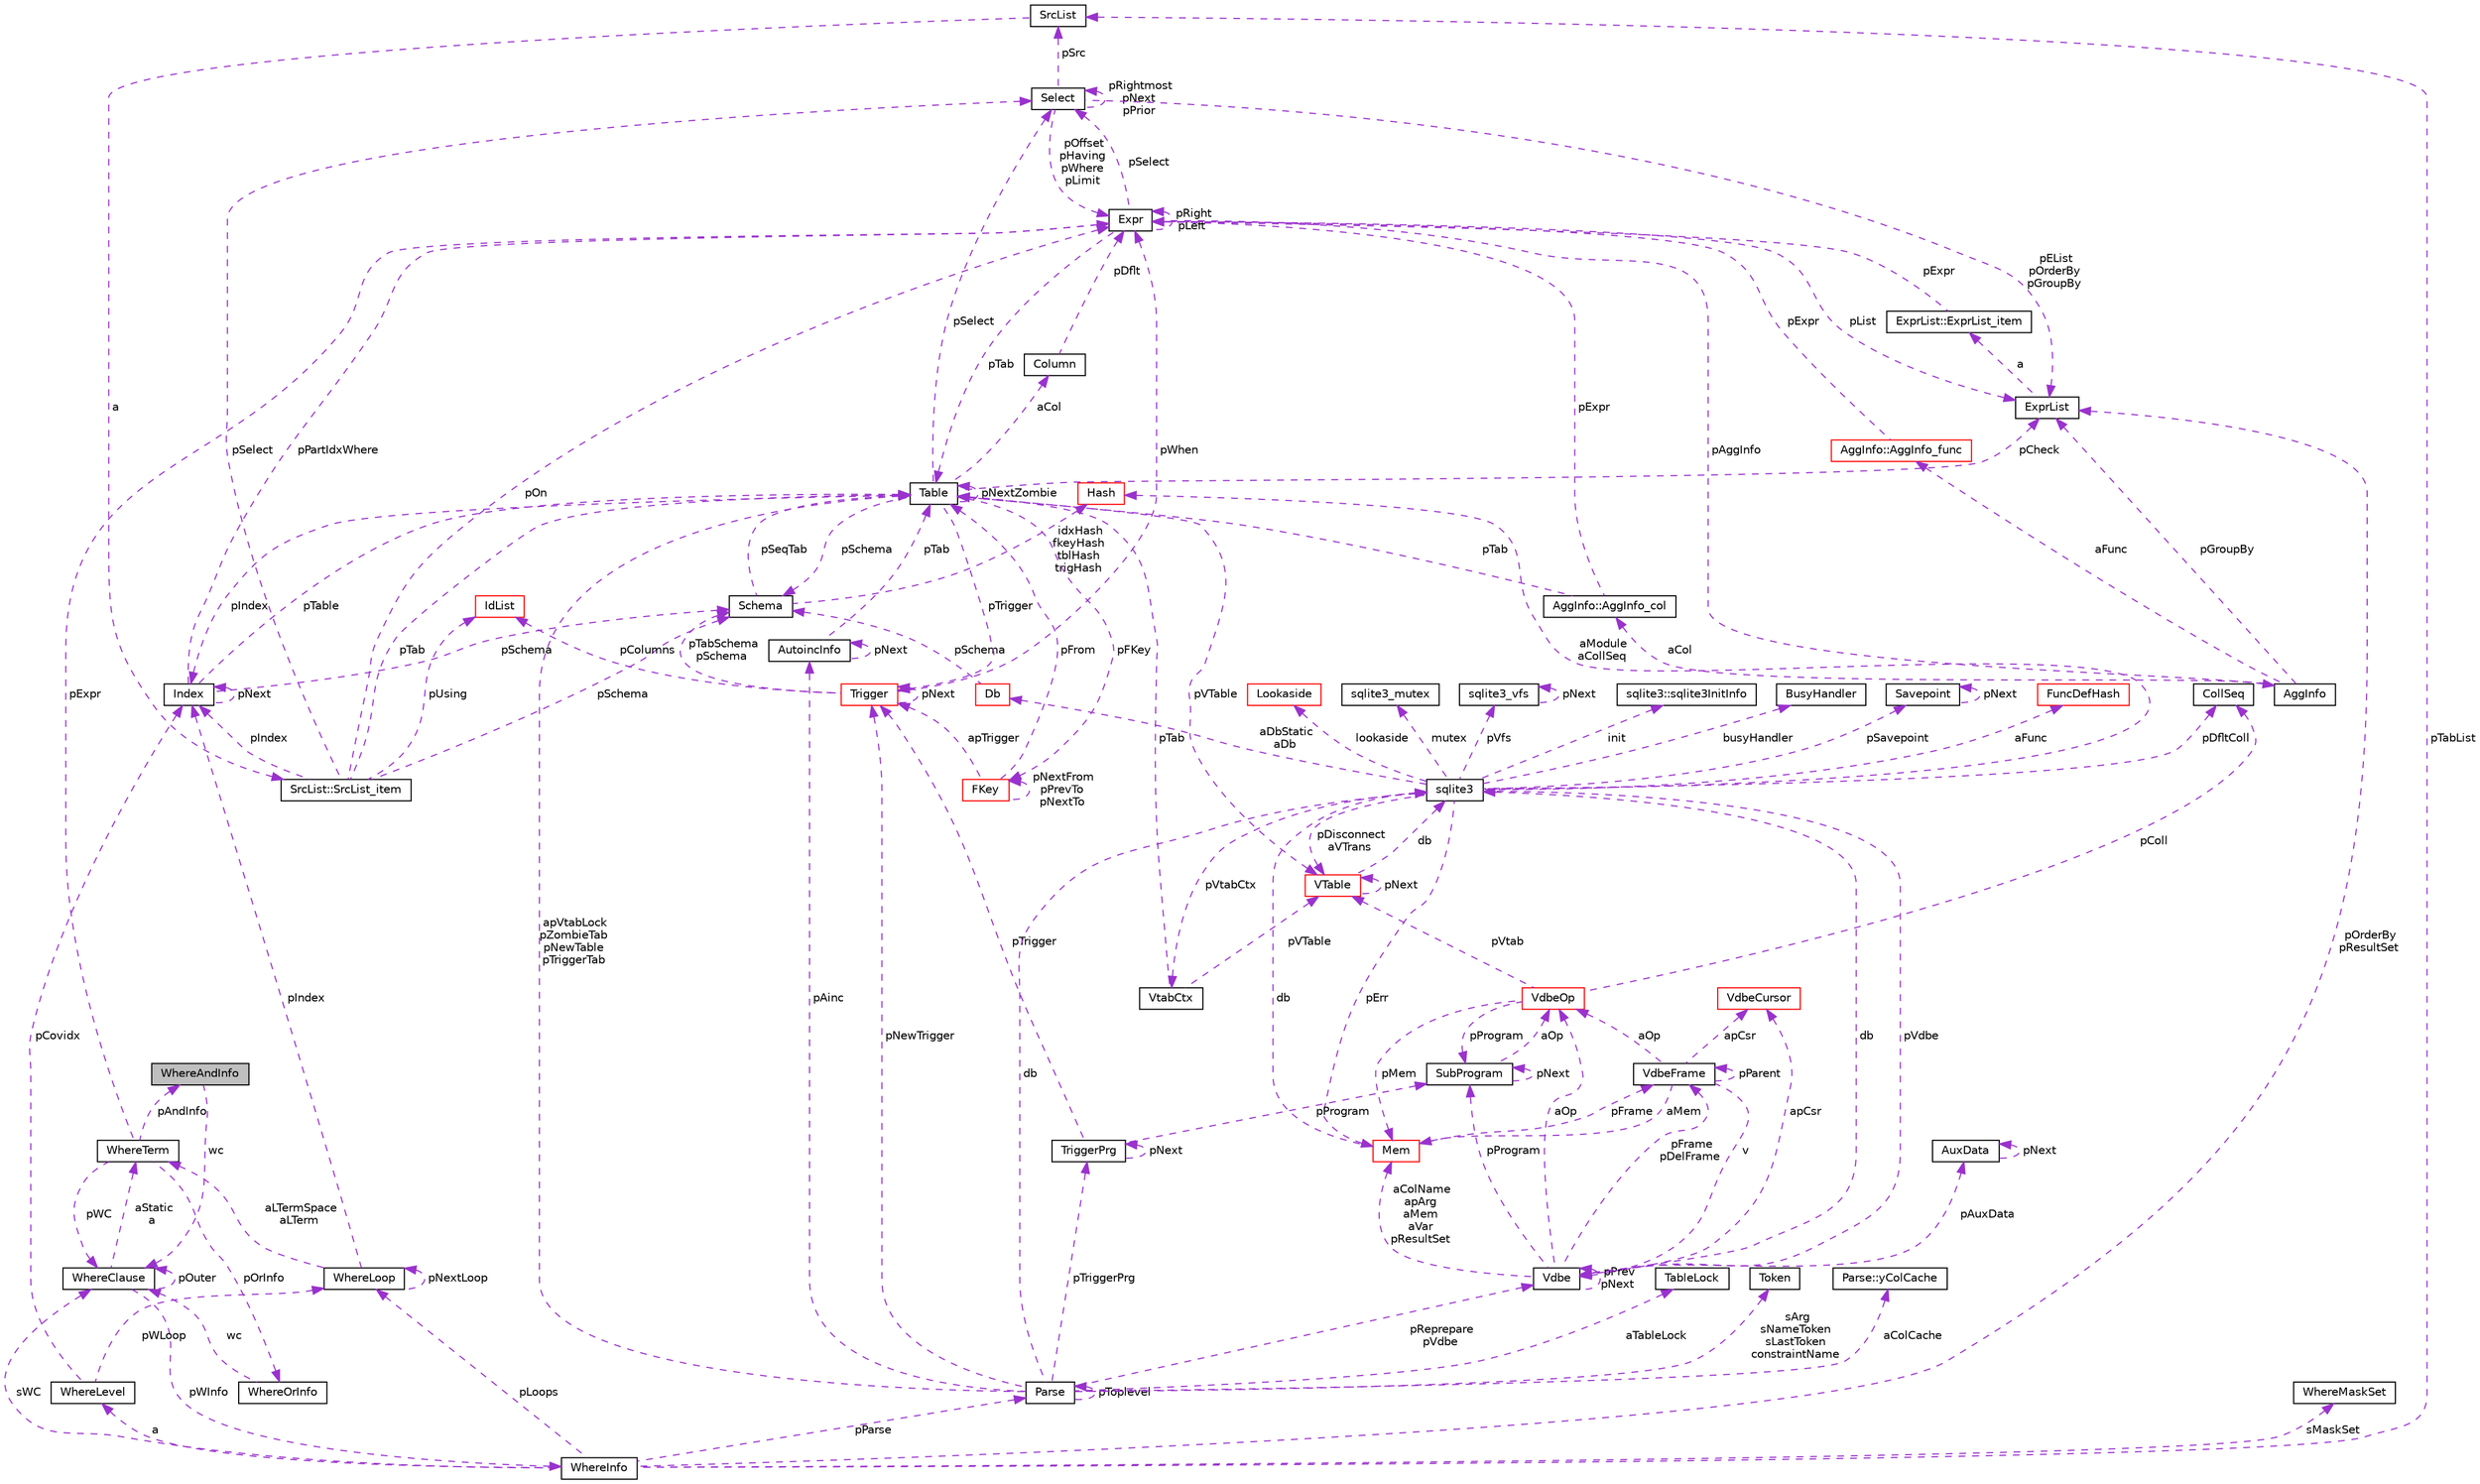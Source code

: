 digraph G
{
 // INTERACTIVE_SVG=YES
  edge [fontname="Helvetica",fontsize="10",labelfontname="Helvetica",labelfontsize="10"];
  node [fontname="Helvetica",fontsize="10",shape=record];
  Node1 [label="WhereAndInfo",height=0.2,width=0.4,color="black", fillcolor="grey75", style="filled" fontcolor="black"];
  Node2 -> Node1 [dir="back",color="darkorchid3",fontsize="10",style="dashed",label=" wc" ,fontname="Helvetica"];
  Node2 [label="WhereClause",height=0.2,width=0.4,color="black", fillcolor="white", style="filled",URL="$d2/d4d/struct_where_clause.html"];
  Node3 -> Node2 [dir="back",color="darkorchid3",fontsize="10",style="dashed",label=" aStatic\na" ,fontname="Helvetica"];
  Node3 [label="WhereTerm",height=0.2,width=0.4,color="black", fillcolor="white", style="filled",URL="$df/d12/struct_where_term.html"];
  Node1 -> Node3 [dir="back",color="darkorchid3",fontsize="10",style="dashed",label=" pAndInfo" ,fontname="Helvetica"];
  Node4 -> Node3 [dir="back",color="darkorchid3",fontsize="10",style="dashed",label=" pOrInfo" ,fontname="Helvetica"];
  Node4 [label="WhereOrInfo",height=0.2,width=0.4,color="black", fillcolor="white", style="filled",URL="$d0/d2e/struct_where_or_info.html"];
  Node2 -> Node4 [dir="back",color="darkorchid3",fontsize="10",style="dashed",label=" wc" ,fontname="Helvetica"];
  Node5 -> Node3 [dir="back",color="darkorchid3",fontsize="10",style="dashed",label=" pExpr" ,fontname="Helvetica"];
  Node5 [label="Expr",height=0.2,width=0.4,color="black", fillcolor="white", style="filled",URL="$d1/dbc/struct_expr.html"];
  Node6 -> Node5 [dir="back",color="darkorchid3",fontsize="10",style="dashed",label=" pAggInfo" ,fontname="Helvetica"];
  Node6 [label="AggInfo",height=0.2,width=0.4,color="black", fillcolor="white", style="filled",URL="$d6/d85/struct_agg_info.html"];
  Node7 -> Node6 [dir="back",color="darkorchid3",fontsize="10",style="dashed",label=" aCol" ,fontname="Helvetica"];
  Node7 [label="AggInfo::AggInfo_col",height=0.2,width=0.4,color="black", fillcolor="white", style="filled",URL="$d8/dbd/struct_agg_info_1_1_agg_info__col.html"];
  Node5 -> Node7 [dir="back",color="darkorchid3",fontsize="10",style="dashed",label=" pExpr" ,fontname="Helvetica"];
  Node8 -> Node7 [dir="back",color="darkorchid3",fontsize="10",style="dashed",label=" pTab" ,fontname="Helvetica"];
  Node8 [label="Table",height=0.2,width=0.4,color="black", fillcolor="white", style="filled",URL="$d5/d0d/struct_table.html"];
  Node9 -> Node8 [dir="back",color="darkorchid3",fontsize="10",style="dashed",label=" pSchema" ,fontname="Helvetica"];
  Node9 [label="Schema",height=0.2,width=0.4,color="black", fillcolor="white", style="filled",URL="$df/d15/struct_schema.html"];
  Node8 -> Node9 [dir="back",color="darkorchid3",fontsize="10",style="dashed",label=" pSeqTab" ,fontname="Helvetica"];
  Node10 -> Node9 [dir="back",color="darkorchid3",fontsize="10",style="dashed",label=" idxHash\nfkeyHash\ntblHash\ntrigHash" ,fontname="Helvetica"];
  Node10 [label="Hash",height=0.2,width=0.4,color="red", fillcolor="white", style="filled",URL="$d2/d7a/struct_hash.html"];
  Node11 -> Node8 [dir="back",color="darkorchid3",fontsize="10",style="dashed",label=" aCol" ,fontname="Helvetica"];
  Node11 [label="Column",height=0.2,width=0.4,color="black", fillcolor="white", style="filled",URL="$d0/d14/struct_column.html"];
  Node5 -> Node11 [dir="back",color="darkorchid3",fontsize="10",style="dashed",label=" pDflt" ,fontname="Helvetica"];
  Node12 -> Node8 [dir="back",color="darkorchid3",fontsize="10",style="dashed",label=" pFKey" ,fontname="Helvetica"];
  Node12 [label="FKey",height=0.2,width=0.4,color="red", fillcolor="white", style="filled",URL="$d0/dbd/struct_f_key.html"];
  Node12 -> Node12 [dir="back",color="darkorchid3",fontsize="10",style="dashed",label=" pNextFrom\npPrevTo\npNextTo" ,fontname="Helvetica"];
  Node8 -> Node12 [dir="back",color="darkorchid3",fontsize="10",style="dashed",label=" pFrom" ,fontname="Helvetica"];
  Node13 -> Node12 [dir="back",color="darkorchid3",fontsize="10",style="dashed",label=" apTrigger" ,fontname="Helvetica"];
  Node13 [label="Trigger",height=0.2,width=0.4,color="red", fillcolor="white", style="filled",URL="$d1/dd9/struct_trigger.html"];
  Node9 -> Node13 [dir="back",color="darkorchid3",fontsize="10",style="dashed",label=" pTabSchema\npSchema" ,fontname="Helvetica"];
  Node5 -> Node13 [dir="back",color="darkorchid3",fontsize="10",style="dashed",label=" pWhen" ,fontname="Helvetica"];
  Node14 -> Node13 [dir="back",color="darkorchid3",fontsize="10",style="dashed",label=" pColumns" ,fontname="Helvetica"];
  Node14 [label="IdList",height=0.2,width=0.4,color="red", fillcolor="white", style="filled",URL="$d6/d05/struct_id_list.html"];
  Node13 -> Node13 [dir="back",color="darkorchid3",fontsize="10",style="dashed",label=" pNext" ,fontname="Helvetica"];
  Node15 -> Node8 [dir="back",color="darkorchid3",fontsize="10",style="dashed",label=" pVTable" ,fontname="Helvetica"];
  Node15 [label="VTable",height=0.2,width=0.4,color="red", fillcolor="white", style="filled",URL="$db/d7e/struct_v_table.html"];
  Node16 -> Node15 [dir="back",color="darkorchid3",fontsize="10",style="dashed",label=" db" ,fontname="Helvetica"];
  Node16 [label="sqlite3",height=0.2,width=0.4,color="black", fillcolor="white", style="filled",URL="$d9/dcd/structsqlite3.html"];
  Node17 -> Node16 [dir="back",color="darkorchid3",fontsize="10",style="dashed",label=" pErr" ,fontname="Helvetica"];
  Node17 [label="Mem",height=0.2,width=0.4,color="red", fillcolor="white", style="filled",URL="$df/d48/struct_mem.html"];
  Node16 -> Node17 [dir="back",color="darkorchid3",fontsize="10",style="dashed",label=" db" ,fontname="Helvetica"];
  Node18 -> Node17 [dir="back",color="darkorchid3",fontsize="10",style="dashed",label=" pFrame" ,fontname="Helvetica"];
  Node18 [label="VdbeFrame",height=0.2,width=0.4,color="black", fillcolor="white", style="filled",URL="$de/d74/struct_vdbe_frame.html"];
  Node17 -> Node18 [dir="back",color="darkorchid3",fontsize="10",style="dashed",label=" aMem" ,fontname="Helvetica"];
  Node19 -> Node18 [dir="back",color="darkorchid3",fontsize="10",style="dashed",label=" v" ,fontname="Helvetica"];
  Node19 [label="Vdbe",height=0.2,width=0.4,color="black", fillcolor="white", style="filled",URL="$db/df8/struct_vdbe.html"];
  Node19 -> Node19 [dir="back",color="darkorchid3",fontsize="10",style="dashed",label=" pPrev\npNext" ,fontname="Helvetica"];
  Node17 -> Node19 [dir="back",color="darkorchid3",fontsize="10",style="dashed",label=" aColName\napArg\naMem\naVar\npResultSet" ,fontname="Helvetica"];
  Node16 -> Node19 [dir="back",color="darkorchid3",fontsize="10",style="dashed",label=" db" ,fontname="Helvetica"];
  Node18 -> Node19 [dir="back",color="darkorchid3",fontsize="10",style="dashed",label=" pFrame\npDelFrame" ,fontname="Helvetica"];
  Node20 -> Node19 [dir="back",color="darkorchid3",fontsize="10",style="dashed",label=" pAuxData" ,fontname="Helvetica"];
  Node20 [label="AuxData",height=0.2,width=0.4,color="black", fillcolor="white", style="filled",URL="$d5/d59/struct_aux_data.html"];
  Node20 -> Node20 [dir="back",color="darkorchid3",fontsize="10",style="dashed",label=" pNext" ,fontname="Helvetica"];
  Node21 -> Node19 [dir="back",color="darkorchid3",fontsize="10",style="dashed",label=" pProgram" ,fontname="Helvetica"];
  Node21 [label="SubProgram",height=0.2,width=0.4,color="black", fillcolor="white", style="filled",URL="$d4/d16/struct_sub_program.html"];
  Node21 -> Node21 [dir="back",color="darkorchid3",fontsize="10",style="dashed",label=" pNext" ,fontname="Helvetica"];
  Node22 -> Node21 [dir="back",color="darkorchid3",fontsize="10",style="dashed",label=" aOp" ,fontname="Helvetica"];
  Node22 [label="VdbeOp",height=0.2,width=0.4,color="red", fillcolor="white", style="filled",URL="$d2/dd9/struct_vdbe_op.html"];
  Node17 -> Node22 [dir="back",color="darkorchid3",fontsize="10",style="dashed",label=" pMem" ,fontname="Helvetica"];
  Node23 -> Node22 [dir="back",color="darkorchid3",fontsize="10",style="dashed",label=" pColl" ,fontname="Helvetica"];
  Node23 [label="CollSeq",height=0.2,width=0.4,color="black", fillcolor="white", style="filled",URL="$d0/d7d/struct_coll_seq.html"];
  Node15 -> Node22 [dir="back",color="darkorchid3",fontsize="10",style="dashed",label=" pVtab" ,fontname="Helvetica"];
  Node21 -> Node22 [dir="back",color="darkorchid3",fontsize="10",style="dashed",label=" pProgram" ,fontname="Helvetica"];
  Node24 -> Node19 [dir="back",color="darkorchid3",fontsize="10",style="dashed",label=" apCsr" ,fontname="Helvetica"];
  Node24 [label="VdbeCursor",height=0.2,width=0.4,color="red", fillcolor="white", style="filled",URL="$d5/dd1/struct_vdbe_cursor.html"];
  Node22 -> Node19 [dir="back",color="darkorchid3",fontsize="10",style="dashed",label=" aOp" ,fontname="Helvetica"];
  Node18 -> Node18 [dir="back",color="darkorchid3",fontsize="10",style="dashed",label=" pParent" ,fontname="Helvetica"];
  Node24 -> Node18 [dir="back",color="darkorchid3",fontsize="10",style="dashed",label=" apCsr" ,fontname="Helvetica"];
  Node22 -> Node18 [dir="back",color="darkorchid3",fontsize="10",style="dashed",label=" aOp" ,fontname="Helvetica"];
  Node19 -> Node16 [dir="back",color="darkorchid3",fontsize="10",style="dashed",label=" pVdbe" ,fontname="Helvetica"];
  Node25 -> Node16 [dir="back",color="darkorchid3",fontsize="10",style="dashed",label=" pSavepoint" ,fontname="Helvetica"];
  Node25 [label="Savepoint",height=0.2,width=0.4,color="black", fillcolor="white", style="filled",URL="$db/dde/struct_savepoint.html"];
  Node25 -> Node25 [dir="back",color="darkorchid3",fontsize="10",style="dashed",label=" pNext" ,fontname="Helvetica"];
  Node26 -> Node16 [dir="back",color="darkorchid3",fontsize="10",style="dashed",label=" aFunc" ,fontname="Helvetica"];
  Node26 [label="FuncDefHash",height=0.2,width=0.4,color="red", fillcolor="white", style="filled",URL="$db/dfc/struct_func_def_hash.html"];
  Node27 -> Node16 [dir="back",color="darkorchid3",fontsize="10",style="dashed",label=" lookaside" ,fontname="Helvetica"];
  Node27 [label="Lookaside",height=0.2,width=0.4,color="red", fillcolor="white", style="filled",URL="$d4/d8a/struct_lookaside.html"];
  Node28 -> Node16 [dir="back",color="darkorchid3",fontsize="10",style="dashed",label=" mutex" ,fontname="Helvetica"];
  Node28 [label="sqlite3_mutex",height=0.2,width=0.4,color="black", fillcolor="white", style="filled",URL="$d5/d3c/structsqlite3__mutex.html"];
  Node29 -> Node16 [dir="back",color="darkorchid3",fontsize="10",style="dashed",label=" pVfs" ,fontname="Helvetica"];
  Node29 [label="sqlite3_vfs",height=0.2,width=0.4,color="black", fillcolor="white", style="filled",URL="$d3/d36/structsqlite3__vfs.html"];
  Node29 -> Node29 [dir="back",color="darkorchid3",fontsize="10",style="dashed",label=" pNext" ,fontname="Helvetica"];
  Node30 -> Node16 [dir="back",color="darkorchid3",fontsize="10",style="dashed",label=" init" ,fontname="Helvetica"];
  Node30 [label="sqlite3::sqlite3InitInfo",height=0.2,width=0.4,color="black", fillcolor="white", style="filled",URL="$d7/d84/structsqlite3_1_1sqlite3_init_info.html"];
  Node31 -> Node16 [dir="back",color="darkorchid3",fontsize="10",style="dashed",label=" busyHandler" ,fontname="Helvetica"];
  Node31 [label="BusyHandler",height=0.2,width=0.4,color="black", fillcolor="white", style="filled",URL="$d4/d89/struct_busy_handler.html"];
  Node32 -> Node16 [dir="back",color="darkorchid3",fontsize="10",style="dashed",label=" pVtabCtx" ,fontname="Helvetica"];
  Node32 [label="VtabCtx",height=0.2,width=0.4,color="black", fillcolor="white", style="filled",URL="$de/dae/struct_vtab_ctx.html"];
  Node15 -> Node32 [dir="back",color="darkorchid3",fontsize="10",style="dashed",label=" pVTable" ,fontname="Helvetica"];
  Node8 -> Node32 [dir="back",color="darkorchid3",fontsize="10",style="dashed",label=" pTab" ,fontname="Helvetica"];
  Node23 -> Node16 [dir="back",color="darkorchid3",fontsize="10",style="dashed",label=" pDfltColl" ,fontname="Helvetica"];
  Node15 -> Node16 [dir="back",color="darkorchid3",fontsize="10",style="dashed",label=" pDisconnect\naVTrans" ,fontname="Helvetica"];
  Node33 -> Node16 [dir="back",color="darkorchid3",fontsize="10",style="dashed",label=" aDbStatic\naDb" ,fontname="Helvetica"];
  Node33 [label="Db",height=0.2,width=0.4,color="red", fillcolor="white", style="filled",URL="$db/dd1/struct_db.html"];
  Node9 -> Node33 [dir="back",color="darkorchid3",fontsize="10",style="dashed",label=" pSchema" ,fontname="Helvetica"];
  Node10 -> Node16 [dir="back",color="darkorchid3",fontsize="10",style="dashed",label=" aModule\naCollSeq" ,fontname="Helvetica"];
  Node15 -> Node15 [dir="back",color="darkorchid3",fontsize="10",style="dashed",label=" pNext" ,fontname="Helvetica"];
  Node8 -> Node8 [dir="back",color="darkorchid3",fontsize="10",style="dashed",label=" pNextZombie" ,fontname="Helvetica"];
  Node13 -> Node8 [dir="back",color="darkorchid3",fontsize="10",style="dashed",label=" pTrigger" ,fontname="Helvetica"];
  Node34 -> Node8 [dir="back",color="darkorchid3",fontsize="10",style="dashed",label=" pSelect" ,fontname="Helvetica"];
  Node34 [label="Select",height=0.2,width=0.4,color="black", fillcolor="white", style="filled",URL="$d2/d1c/struct_select.html"];
  Node5 -> Node34 [dir="back",color="darkorchid3",fontsize="10",style="dashed",label=" pOffset\npHaving\npWhere\npLimit" ,fontname="Helvetica"];
  Node34 -> Node34 [dir="back",color="darkorchid3",fontsize="10",style="dashed",label=" pRightmost\npNext\npPrior" ,fontname="Helvetica"];
  Node35 -> Node34 [dir="back",color="darkorchid3",fontsize="10",style="dashed",label=" pSrc" ,fontname="Helvetica"];
  Node35 [label="SrcList",height=0.2,width=0.4,color="black", fillcolor="white", style="filled",URL="$dc/dc1/struct_src_list.html"];
  Node36 -> Node35 [dir="back",color="darkorchid3",fontsize="10",style="dashed",label=" a" ,fontname="Helvetica"];
  Node36 [label="SrcList::SrcList_item",height=0.2,width=0.4,color="black", fillcolor="white", style="filled",URL="$d4/dc2/struct_src_list_1_1_src_list__item.html"];
  Node9 -> Node36 [dir="back",color="darkorchid3",fontsize="10",style="dashed",label=" pSchema" ,fontname="Helvetica"];
  Node5 -> Node36 [dir="back",color="darkorchid3",fontsize="10",style="dashed",label=" pOn" ,fontname="Helvetica"];
  Node14 -> Node36 [dir="back",color="darkorchid3",fontsize="10",style="dashed",label=" pUsing" ,fontname="Helvetica"];
  Node8 -> Node36 [dir="back",color="darkorchid3",fontsize="10",style="dashed",label=" pTab" ,fontname="Helvetica"];
  Node34 -> Node36 [dir="back",color="darkorchid3",fontsize="10",style="dashed",label=" pSelect" ,fontname="Helvetica"];
  Node37 -> Node36 [dir="back",color="darkorchid3",fontsize="10",style="dashed",label=" pIndex" ,fontname="Helvetica"];
  Node37 [label="Index",height=0.2,width=0.4,color="black", fillcolor="white", style="filled",URL="$dc/d6f/struct_index.html"];
  Node9 -> Node37 [dir="back",color="darkorchid3",fontsize="10",style="dashed",label=" pSchema" ,fontname="Helvetica"];
  Node5 -> Node37 [dir="back",color="darkorchid3",fontsize="10",style="dashed",label=" pPartIdxWhere" ,fontname="Helvetica"];
  Node8 -> Node37 [dir="back",color="darkorchid3",fontsize="10",style="dashed",label=" pTable" ,fontname="Helvetica"];
  Node37 -> Node37 [dir="back",color="darkorchid3",fontsize="10",style="dashed",label=" pNext" ,fontname="Helvetica"];
  Node38 -> Node34 [dir="back",color="darkorchid3",fontsize="10",style="dashed",label=" pEList\npOrderBy\npGroupBy" ,fontname="Helvetica"];
  Node38 [label="ExprList",height=0.2,width=0.4,color="black", fillcolor="white", style="filled",URL="$de/d20/struct_expr_list.html"];
  Node39 -> Node38 [dir="back",color="darkorchid3",fontsize="10",style="dashed",label=" a" ,fontname="Helvetica"];
  Node39 [label="ExprList::ExprList_item",height=0.2,width=0.4,color="black", fillcolor="white", style="filled",URL="$d8/d73/struct_expr_list_1_1_expr_list__item.html"];
  Node5 -> Node39 [dir="back",color="darkorchid3",fontsize="10",style="dashed",label=" pExpr" ,fontname="Helvetica"];
  Node38 -> Node8 [dir="back",color="darkorchid3",fontsize="10",style="dashed",label=" pCheck" ,fontname="Helvetica"];
  Node37 -> Node8 [dir="back",color="darkorchid3",fontsize="10",style="dashed",label=" pIndex" ,fontname="Helvetica"];
  Node40 -> Node6 [dir="back",color="darkorchid3",fontsize="10",style="dashed",label=" aFunc" ,fontname="Helvetica"];
  Node40 [label="AggInfo::AggInfo_func",height=0.2,width=0.4,color="red", fillcolor="white", style="filled",URL="$de/d24/struct_agg_info_1_1_agg_info__func.html"];
  Node5 -> Node40 [dir="back",color="darkorchid3",fontsize="10",style="dashed",label=" pExpr" ,fontname="Helvetica"];
  Node38 -> Node6 [dir="back",color="darkorchid3",fontsize="10",style="dashed",label=" pGroupBy" ,fontname="Helvetica"];
  Node5 -> Node5 [dir="back",color="darkorchid3",fontsize="10",style="dashed",label=" pRight\npLeft" ,fontname="Helvetica"];
  Node8 -> Node5 [dir="back",color="darkorchid3",fontsize="10",style="dashed",label=" pTab" ,fontname="Helvetica"];
  Node34 -> Node5 [dir="back",color="darkorchid3",fontsize="10",style="dashed",label=" pSelect" ,fontname="Helvetica"];
  Node38 -> Node5 [dir="back",color="darkorchid3",fontsize="10",style="dashed",label=" pList" ,fontname="Helvetica"];
  Node2 -> Node3 [dir="back",color="darkorchid3",fontsize="10",style="dashed",label=" pWC" ,fontname="Helvetica"];
  Node41 -> Node2 [dir="back",color="darkorchid3",fontsize="10",style="dashed",label=" pWInfo" ,fontname="Helvetica"];
  Node41 [label="WhereInfo",height=0.2,width=0.4,color="black", fillcolor="white", style="filled",URL="$d3/d7f/struct_where_info.html"];
  Node42 -> Node41 [dir="back",color="darkorchid3",fontsize="10",style="dashed",label=" pLoops" ,fontname="Helvetica"];
  Node42 [label="WhereLoop",height=0.2,width=0.4,color="black", fillcolor="white", style="filled",URL="$df/d37/struct_where_loop.html"];
  Node42 -> Node42 [dir="back",color="darkorchid3",fontsize="10",style="dashed",label=" pNextLoop" ,fontname="Helvetica"];
  Node3 -> Node42 [dir="back",color="darkorchid3",fontsize="10",style="dashed",label=" aLTermSpace\naLTerm" ,fontname="Helvetica"];
  Node37 -> Node42 [dir="back",color="darkorchid3",fontsize="10",style="dashed",label=" pIndex" ,fontname="Helvetica"];
  Node2 -> Node41 [dir="back",color="darkorchid3",fontsize="10",style="dashed",label=" sWC" ,fontname="Helvetica"];
  Node43 -> Node41 [dir="back",color="darkorchid3",fontsize="10",style="dashed",label=" a" ,fontname="Helvetica"];
  Node43 [label="WhereLevel",height=0.2,width=0.4,color="black", fillcolor="white", style="filled",URL="$d6/d3a/struct_where_level.html"];
  Node42 -> Node43 [dir="back",color="darkorchid3",fontsize="10",style="dashed",label=" pWLoop" ,fontname="Helvetica"];
  Node37 -> Node43 [dir="back",color="darkorchid3",fontsize="10",style="dashed",label=" pCovidx" ,fontname="Helvetica"];
  Node44 -> Node41 [dir="back",color="darkorchid3",fontsize="10",style="dashed",label=" sMaskSet" ,fontname="Helvetica"];
  Node44 [label="WhereMaskSet",height=0.2,width=0.4,color="black", fillcolor="white", style="filled",URL="$dc/dd2/struct_where_mask_set.html"];
  Node35 -> Node41 [dir="back",color="darkorchid3",fontsize="10",style="dashed",label=" pTabList" ,fontname="Helvetica"];
  Node38 -> Node41 [dir="back",color="darkorchid3",fontsize="10",style="dashed",label=" pOrderBy\npResultSet" ,fontname="Helvetica"];
  Node45 -> Node41 [dir="back",color="darkorchid3",fontsize="10",style="dashed",label=" pParse" ,fontname="Helvetica"];
  Node45 [label="Parse",height=0.2,width=0.4,color="black", fillcolor="white", style="filled",URL="$d6/dea/struct_parse.html"];
  Node19 -> Node45 [dir="back",color="darkorchid3",fontsize="10",style="dashed",label=" pReprepare\npVdbe" ,fontname="Helvetica"];
  Node16 -> Node45 [dir="back",color="darkorchid3",fontsize="10",style="dashed",label=" db" ,fontname="Helvetica"];
  Node46 -> Node45 [dir="back",color="darkorchid3",fontsize="10",style="dashed",label=" aTableLock" ,fontname="Helvetica"];
  Node46 [label="TableLock",height=0.2,width=0.4,color="black", fillcolor="white", style="filled",URL="$df/de3/struct_table_lock.html"];
  Node47 -> Node45 [dir="back",color="darkorchid3",fontsize="10",style="dashed",label=" sArg\nsNameToken\nsLastToken\nconstraintName" ,fontname="Helvetica"];
  Node47 [label="Token",height=0.2,width=0.4,color="black", fillcolor="white", style="filled",URL="$d9/d27/struct_token.html"];
  Node48 -> Node45 [dir="back",color="darkorchid3",fontsize="10",style="dashed",label=" aColCache" ,fontname="Helvetica"];
  Node48 [label="Parse::yColCache",height=0.2,width=0.4,color="black", fillcolor="white", style="filled",URL="$dd/de3/struct_parse_1_1y_col_cache.html"];
  Node8 -> Node45 [dir="back",color="darkorchid3",fontsize="10",style="dashed",label=" apVtabLock\npZombieTab\npNewTable\npTriggerTab" ,fontname="Helvetica"];
  Node13 -> Node45 [dir="back",color="darkorchid3",fontsize="10",style="dashed",label=" pNewTrigger" ,fontname="Helvetica"];
  Node49 -> Node45 [dir="back",color="darkorchid3",fontsize="10",style="dashed",label=" pTriggerPrg" ,fontname="Helvetica"];
  Node49 [label="TriggerPrg",height=0.2,width=0.4,color="black", fillcolor="white", style="filled",URL="$d4/da6/struct_trigger_prg.html"];
  Node21 -> Node49 [dir="back",color="darkorchid3",fontsize="10",style="dashed",label=" pProgram" ,fontname="Helvetica"];
  Node13 -> Node49 [dir="back",color="darkorchid3",fontsize="10",style="dashed",label=" pTrigger" ,fontname="Helvetica"];
  Node49 -> Node49 [dir="back",color="darkorchid3",fontsize="10",style="dashed",label=" pNext" ,fontname="Helvetica"];
  Node50 -> Node45 [dir="back",color="darkorchid3",fontsize="10",style="dashed",label=" pAinc" ,fontname="Helvetica"];
  Node50 [label="AutoincInfo",height=0.2,width=0.4,color="black", fillcolor="white", style="filled",URL="$d9/d68/struct_autoinc_info.html"];
  Node8 -> Node50 [dir="back",color="darkorchid3",fontsize="10",style="dashed",label=" pTab" ,fontname="Helvetica"];
  Node50 -> Node50 [dir="back",color="darkorchid3",fontsize="10",style="dashed",label=" pNext" ,fontname="Helvetica"];
  Node45 -> Node45 [dir="back",color="darkorchid3",fontsize="10",style="dashed",label=" pToplevel" ,fontname="Helvetica"];
  Node2 -> Node2 [dir="back",color="darkorchid3",fontsize="10",style="dashed",label=" pOuter" ,fontname="Helvetica"];
}

